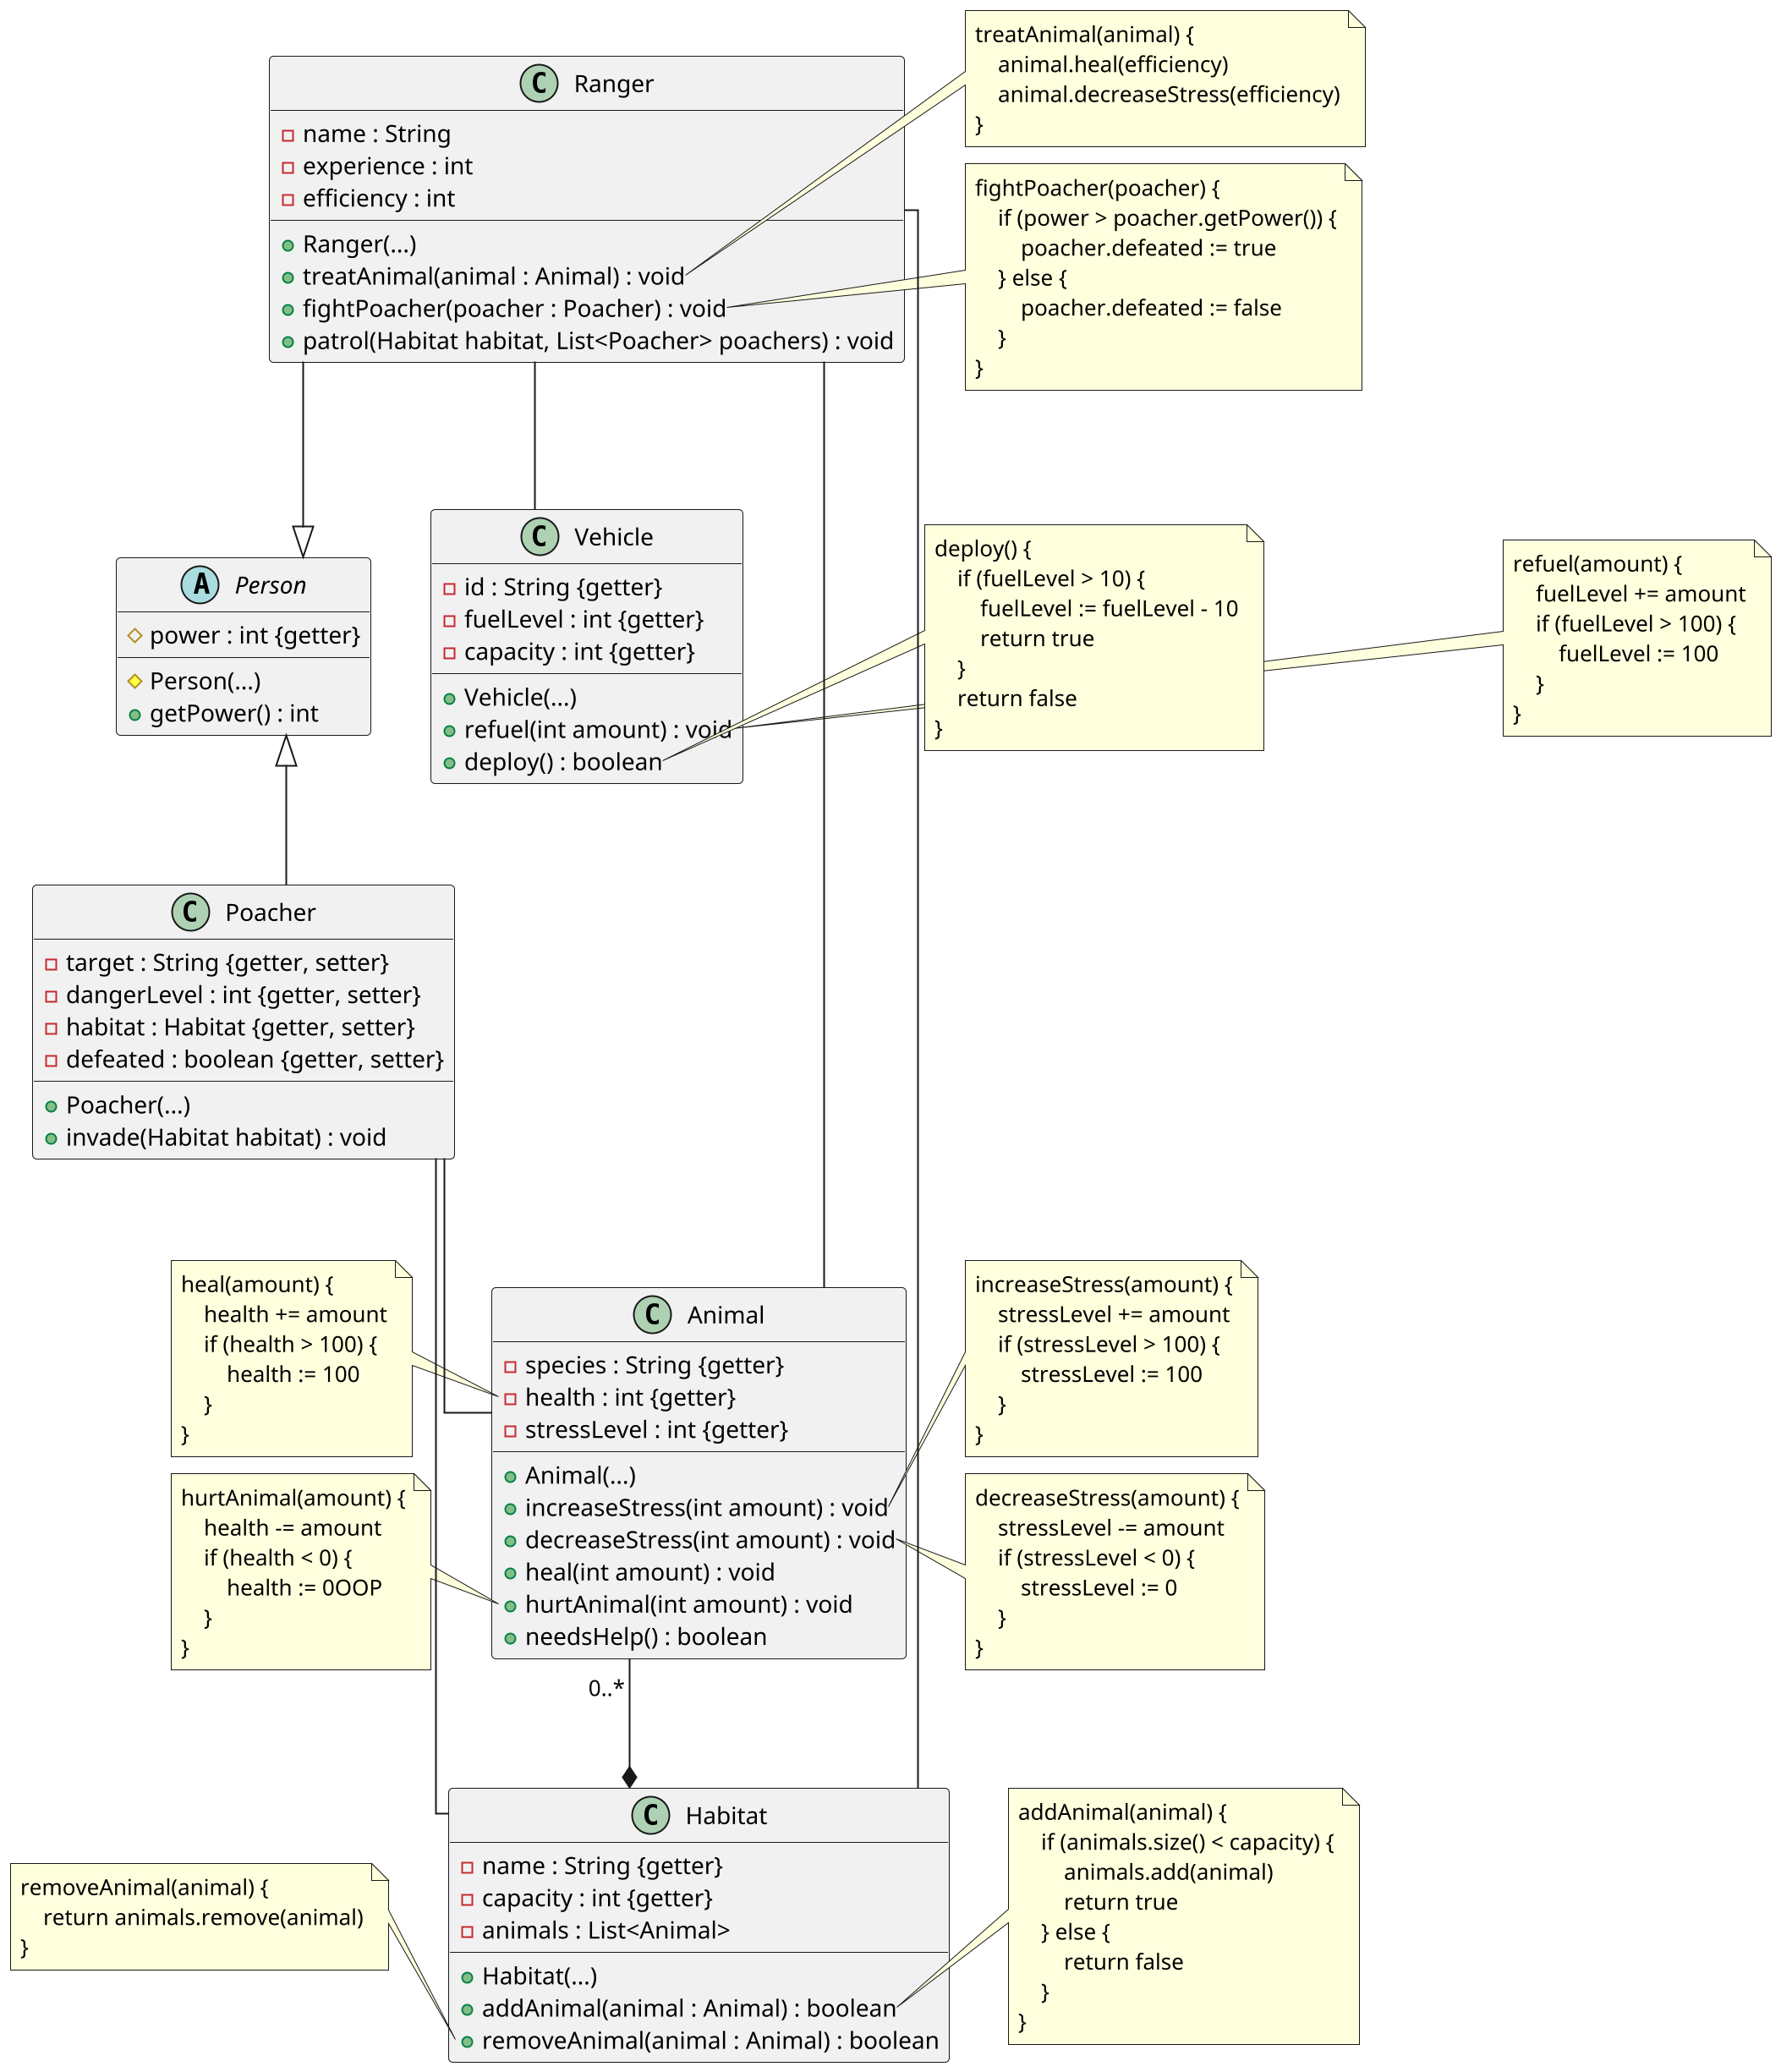 @startuml Class Diagram 2
scale 2

skinparam linetype ortho

abstract class Person {
    #power : int {getter}

    #Person(...)
    +getPower() : int
}

class Ranger {
    -name : String
    -experience : int
    -efficiency : int

    +Ranger(...)
    +treatAnimal(animal : Animal) : void
    +fightPoacher(poacher : Poacher) : void
    +patrol(Habitat habitat, List<Poacher> poachers) : void
}

note right of Ranger::treatAnimal
    treatAnimal(animal) {
        animal.heal(efficiency)
        animal.decreaseStress(efficiency)
    }
end note

note right of Ranger::fightPoacher
    fightPoacher(poacher) {
        if (power > poacher.getPower()) {
            poacher.defeated := true
        } else {
            poacher.defeated := false
        }
    }
end note

class Poacher {
    -target : String {getter, setter}
    -dangerLevel : int {getter, setter}
    -habitat : Habitat {getter, setter}
    -defeated : boolean {getter, setter}

    +Poacher(...)
    +invade(Habitat habitat) : void
}

class Animal {
    -species : String {getter}
    -health : int {getter}
    -stressLevel : int {getter}

    +Animal(...)
    +increaseStress(int amount) : void
    +decreaseStress(int amount) : void
    +heal(int amount) : void
    +hurtAnimal(int amount) : void
    +needsHelp() : boolean
}

note right of Animal::increaseStress
    increaseStress(amount) {
        stressLevel += amount
        if (stressLevel > 100) {
            stressLevel := 100
        }
    }
end note

note right of Animal::decreaseStress
    decreaseStress(amount) {
        stressLevel -= amount
        if (stressLevel < 0) {
            stressLevel := 0
        }
    }
end note

note left of Animal::heal
    heal(amount) {
        health += amount
        if (health > 100) {
            health := 100
        }
    }
end note

note left of Animal::hurtAnimal
    hurtAnimal(amount) {
        health -= amount
        if (health < 0) {
            health := 0OOP
        }
    }
end note

class Habitat {
    -name : String {getter}
    -capacity : int {getter}
    -animals : List<Animal>

    +Habitat(...)
    +addAnimal(animal : Animal) : boolean
    +removeAnimal(animal : Animal) : boolean
}

note right of Habitat::addAnimal
    addAnimal(animal) {
        if (animals.size() < capacity) {
            animals.add(animal)
            return true
        } else {
            return false
        }
    }
end note

note left of Habitat::removeAnimal
    removeAnimal(animal) {
        return animals.remove(animal)
    }
end note

class Vehicle {
    -id : String {getter}
    -fuelLevel : int {getter}
    -capacity : int {getter}

    +Vehicle(...)
    +refuel(int amount) : void
    +deploy() : boolean
}

note right of Vehicle::refuel
    refuel(amount) {
        fuelLevel += amount
        if (fuelLevel > 100) {
            fuelLevel := 100
        }
    }
end note

note left of Vehicle::deploy
    deploy() {
        if (fuelLevel > 10) {
            fuelLevel := fuelLevel - 10
            return true
        }
        return false
    }
end note

Ranger -down-|> Person
Ranger -- Habitat
Ranger -- Vehicle
Ranger -- Animal

Poacher -down-|> Person
Poacher -- Habitat 
Poacher -- Animal

Animal "0..*" --* Habitat

Person -[hidden]-> Ranger
Person -[hidden]-> Poacher
Ranger -[hidden]-> Habitat
Poacher -[hidden]-> Habitat
Habitat -[hidden]-> Animal
Ranger -[hidden]-> Vehicle

@enduml